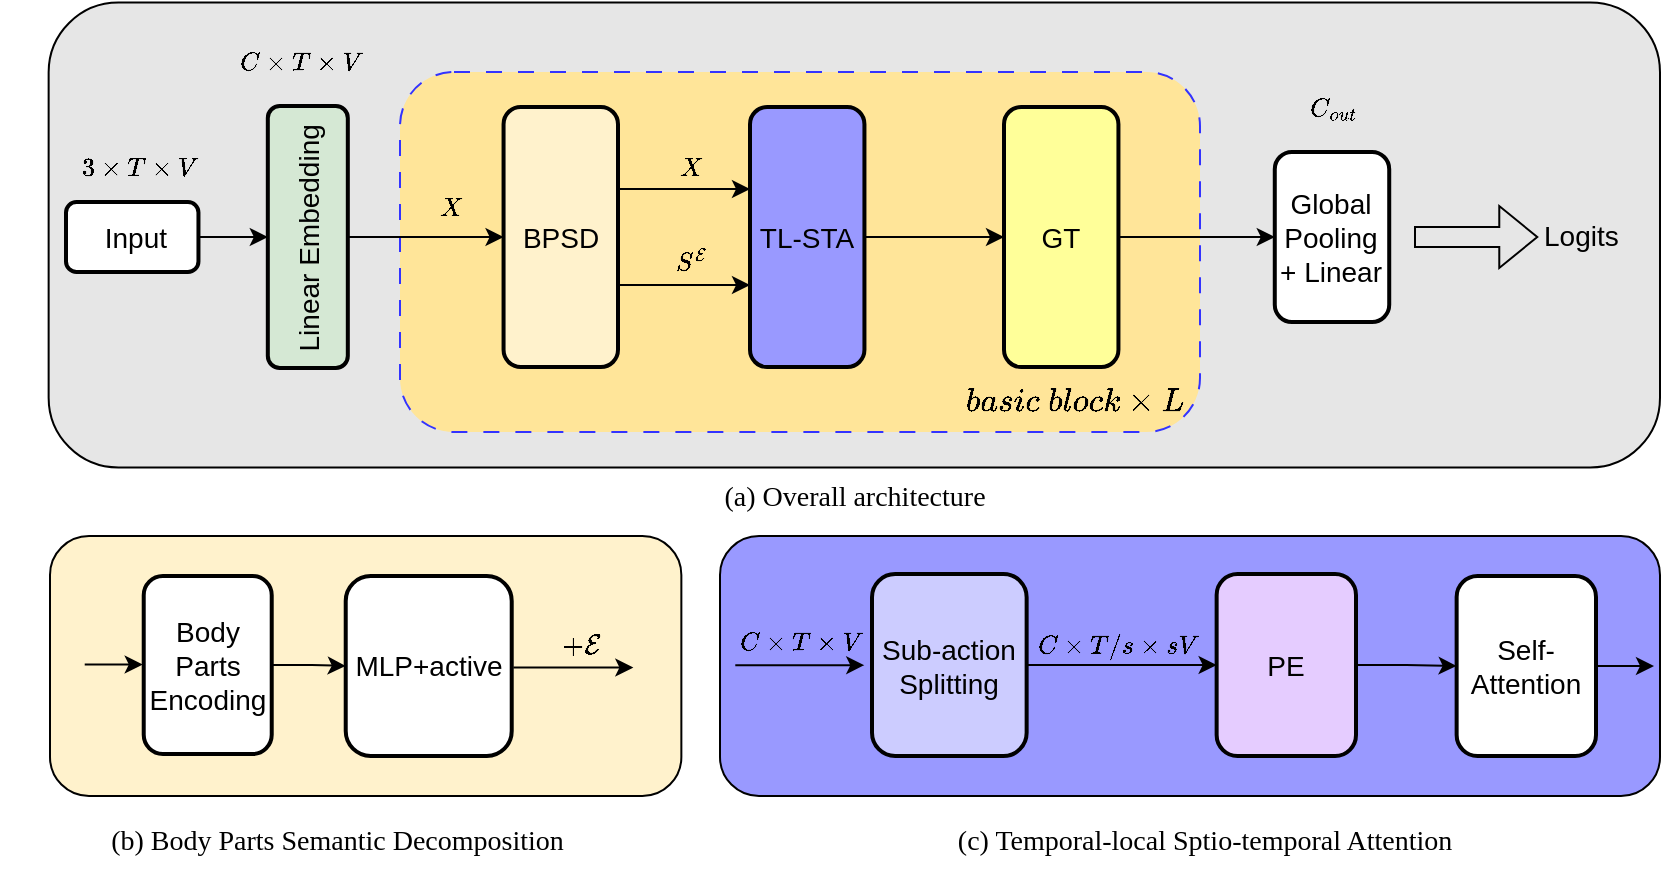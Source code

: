 <mxfile version="21.0.6" type="github">
  <diagram name="第 1 页" id="hAvD06V8Mv2N6wR6TIVn">
    <mxGraphModel dx="2261" dy="707" grid="1" gridSize="10" guides="1" tooltips="1" connect="1" arrows="1" fold="1" page="1" pageScale="1" pageWidth="827" pageHeight="1169" math="1" shadow="0">
      <root>
        <mxCell id="0" />
        <mxCell id="1" parent="0" />
        <mxCell id="KVS_gk8oBXAJuaLljpYk-1" value="" style="group" parent="1" vertex="1" connectable="0">
          <mxGeometry x="4.32" y="135.25" width="805.68" height="434.751" as="geometry" />
        </mxCell>
        <mxCell id="KVS_gk8oBXAJuaLljpYk-2" value="" style="rounded=1;whiteSpace=wrap;html=1;fillColor=#E6E6E6;" parent="KVS_gk8oBXAJuaLljpYk-1" vertex="1">
          <mxGeometry width="805.68" height="232.5" as="geometry" />
        </mxCell>
        <mxCell id="KVS_gk8oBXAJuaLljpYk-3" value="" style="rounded=1;whiteSpace=wrap;html=1;fillColor=#FFE599;dashed=1;dashPattern=8 8;strokeColor=#3333FF;" parent="KVS_gk8oBXAJuaLljpYk-1" vertex="1">
          <mxGeometry x="175.68" y="34.75" width="400" height="180" as="geometry" />
        </mxCell>
        <mxCell id="KVS_gk8oBXAJuaLljpYk-4" value="&lt;font style=&quot;font-size: 14px;&quot;&gt;&amp;nbsp;Input&lt;/font&gt;" style="rounded=1;whiteSpace=wrap;html=1;fillColor=#FFFFFF;strokeColor=#000000;fontColor=#000000;strokeWidth=2;" parent="KVS_gk8oBXAJuaLljpYk-1" vertex="1">
          <mxGeometry x="8.68" y="99.75" width="66.23" height="35" as="geometry" />
        </mxCell>
        <mxCell id="KVS_gk8oBXAJuaLljpYk-5" value="&lt;font style=&quot;font-size: 14px;&quot;&gt;Linear Embedding&lt;/font&gt;" style="whiteSpace=wrap;html=1;fillColor=#D5E8D4;strokeColor=#000000;fontColor=#000000;rounded=1;strokeWidth=2;rotation=-90;" parent="KVS_gk8oBXAJuaLljpYk-1" vertex="1">
          <mxGeometry x="64.09" y="97.25" width="131" height="40" as="geometry" />
        </mxCell>
        <mxCell id="KVS_gk8oBXAJuaLljpYk-6" style="edgeStyle=orthogonalEdgeStyle;rounded=0;orthogonalLoop=1;jettySize=auto;html=1;" parent="KVS_gk8oBXAJuaLljpYk-1" source="KVS_gk8oBXAJuaLljpYk-4" target="KVS_gk8oBXAJuaLljpYk-5" edge="1">
          <mxGeometry relative="1" as="geometry" />
        </mxCell>
        <mxCell id="KVS_gk8oBXAJuaLljpYk-43" style="edgeStyle=orthogonalEdgeStyle;rounded=0;orthogonalLoop=1;jettySize=auto;html=1;" parent="KVS_gk8oBXAJuaLljpYk-1" edge="1">
          <mxGeometry relative="1" as="geometry">
            <mxPoint x="284.68" y="141.25" as="sourcePoint" />
            <mxPoint x="350.68" y="141.25" as="targetPoint" />
          </mxGeometry>
        </mxCell>
        <mxCell id="KVS_gk8oBXAJuaLljpYk-7" value="&lt;span style=&quot;font-size: 14px;&quot;&gt;BPSD&lt;/span&gt;" style="whiteSpace=wrap;html=1;fillColor=#fff2cc;strokeColor=#000000;rounded=1;strokeWidth=2;rotation=0;" parent="KVS_gk8oBXAJuaLljpYk-1" vertex="1">
          <mxGeometry x="227.46" y="52.25" width="57.22" height="130" as="geometry" />
        </mxCell>
        <mxCell id="KVS_gk8oBXAJuaLljpYk-8" style="edgeStyle=orthogonalEdgeStyle;rounded=0;orthogonalLoop=1;jettySize=auto;html=1;" parent="KVS_gk8oBXAJuaLljpYk-1" source="KVS_gk8oBXAJuaLljpYk-5" target="KVS_gk8oBXAJuaLljpYk-7" edge="1">
          <mxGeometry relative="1" as="geometry" />
        </mxCell>
        <mxCell id="KVS_gk8oBXAJuaLljpYk-9" value="&lt;span style=&quot;font-size: 14px;&quot;&gt;TL-STA&lt;/span&gt;" style="whiteSpace=wrap;html=1;fillColor=#9999FF;strokeColor=#000000;fontColor=#000000;rounded=1;strokeWidth=2;rotation=0;" parent="KVS_gk8oBXAJuaLljpYk-1" vertex="1">
          <mxGeometry x="350.68" y="52.25" width="57.22" height="130" as="geometry" />
        </mxCell>
        <mxCell id="KVS_gk8oBXAJuaLljpYk-10" style="edgeStyle=orthogonalEdgeStyle;rounded=0;orthogonalLoop=1;jettySize=auto;html=1;exitX=1;exitY=0.5;exitDx=0;exitDy=0;entryX=0;entryY=0.5;entryDx=0;entryDy=0;" parent="KVS_gk8oBXAJuaLljpYk-1" edge="1">
          <mxGeometry relative="1" as="geometry">
            <mxPoint x="284.68" y="93.25" as="sourcePoint" />
            <mxPoint x="350.68" y="93.25" as="targetPoint" />
          </mxGeometry>
        </mxCell>
        <mxCell id="KVS_gk8oBXAJuaLljpYk-11" value="&lt;span style=&quot;font-size: 14px;&quot;&gt;GT&lt;/span&gt;" style="whiteSpace=wrap;html=1;fillColor=#FFFF99;strokeColor=#000000;fontColor=#000000;rounded=1;strokeWidth=2;rotation=0;" parent="KVS_gk8oBXAJuaLljpYk-1" vertex="1">
          <mxGeometry x="477.68" y="52.25" width="57.22" height="130" as="geometry" />
        </mxCell>
        <mxCell id="KVS_gk8oBXAJuaLljpYk-12" style="edgeStyle=orthogonalEdgeStyle;rounded=0;orthogonalLoop=1;jettySize=auto;html=1;entryX=0;entryY=0.5;entryDx=0;entryDy=0;" parent="KVS_gk8oBXAJuaLljpYk-1" source="KVS_gk8oBXAJuaLljpYk-9" target="KVS_gk8oBXAJuaLljpYk-11" edge="1">
          <mxGeometry relative="1" as="geometry" />
        </mxCell>
        <mxCell id="KVS_gk8oBXAJuaLljpYk-13" value="&lt;span style=&quot;font-size: 14px;&quot;&gt;Global Pooling + Linear&lt;/span&gt;" style="whiteSpace=wrap;html=1;fillColor=#FFFFFF;strokeColor=#000000;fontColor=#000000;rounded=1;strokeWidth=2;rotation=0;" parent="KVS_gk8oBXAJuaLljpYk-1" vertex="1">
          <mxGeometry x="613.07" y="74.75" width="57.22" height="85" as="geometry" />
        </mxCell>
        <mxCell id="KVS_gk8oBXAJuaLljpYk-14" style="edgeStyle=orthogonalEdgeStyle;rounded=0;orthogonalLoop=1;jettySize=auto;html=1;entryX=0;entryY=0.5;entryDx=0;entryDy=0;" parent="KVS_gk8oBXAJuaLljpYk-1" source="KVS_gk8oBXAJuaLljpYk-11" target="KVS_gk8oBXAJuaLljpYk-13" edge="1">
          <mxGeometry relative="1" as="geometry" />
        </mxCell>
        <mxCell id="KVS_gk8oBXAJuaLljpYk-15" value="&lt;span style=&quot;color: rgb(0, 0, 0); font-family: Helvetica; font-size: 14px; font-style: normal; font-variant-ligatures: normal; font-variant-caps: normal; font-weight: 400; letter-spacing: normal; orphans: 2; text-align: center; text-indent: 0px; text-transform: none; widows: 2; word-spacing: 0px; -webkit-text-stroke-width: 0px; text-decoration-thickness: initial; text-decoration-style: initial; text-decoration-color: initial; float: none; display: inline !important;&quot;&gt;Logits&lt;/span&gt;" style="text;whiteSpace=wrap;html=1;" parent="KVS_gk8oBXAJuaLljpYk-1" vertex="1">
          <mxGeometry x="745.82" y="101.25" width="44.18" height="30" as="geometry" />
        </mxCell>
        <mxCell id="KVS_gk8oBXAJuaLljpYk-16" value="&lt;font style=&quot;font-size: 11px;&quot;&gt;\( C \times T \times V\)&lt;/font&gt;" style="text;html=1;align=center;verticalAlign=middle;resizable=0;points=[];autosize=1;strokeColor=none;fillColor=none;" parent="KVS_gk8oBXAJuaLljpYk-1" vertex="1">
          <mxGeometry x="55.59" y="14.751" width="140" height="30" as="geometry" />
        </mxCell>
        <mxCell id="KVS_gk8oBXAJuaLljpYk-17" value="&lt;font style=&quot;font-size: 14px;&quot;&gt;$$basic \&amp;nbsp; block \times L$$&lt;/font&gt;" style="text;html=1;align=center;verticalAlign=middle;resizable=0;points=[];autosize=1;strokeColor=none;fillColor=none;" parent="KVS_gk8oBXAJuaLljpYk-1" vertex="1">
          <mxGeometry x="417.68" y="184.751" width="190" height="30" as="geometry" />
        </mxCell>
        <mxCell id="KVS_gk8oBXAJuaLljpYk-18" value="&lt;font style=&quot;font-size: 11px;&quot;&gt;\( C_{out}\)&lt;/font&gt;" style="text;html=1;align=center;verticalAlign=middle;resizable=0;points=[];autosize=1;strokeColor=none;fillColor=none;" parent="KVS_gk8oBXAJuaLljpYk-1" vertex="1">
          <mxGeometry x="601.68" y="37.251" width="80" height="30" as="geometry" />
        </mxCell>
        <mxCell id="KVS_gk8oBXAJuaLljpYk-19" value="" style="shape=flexArrow;endArrow=classic;html=1;rounded=0;" parent="KVS_gk8oBXAJuaLljpYk-1" edge="1">
          <mxGeometry width="50" height="50" relative="1" as="geometry">
            <mxPoint x="682.68" y="117.25" as="sourcePoint" />
            <mxPoint x="744.82" y="117.25" as="targetPoint" />
          </mxGeometry>
        </mxCell>
        <mxCell id="KVS_gk8oBXAJuaLljpYk-20" value="" style="group" parent="KVS_gk8oBXAJuaLljpYk-1" vertex="1" connectable="0">
          <mxGeometry x="0.68" y="266.75" width="324.68" height="130" as="geometry" />
        </mxCell>
        <mxCell id="KVS_gk8oBXAJuaLljpYk-21" value="" style="whiteSpace=wrap;html=1;fillColor=#fff2cc;strokeColor=#000000;rounded=1;strokeWidth=1;rotation=0;" parent="KVS_gk8oBXAJuaLljpYk-20" vertex="1">
          <mxGeometry width="315.68" height="130" as="geometry" />
        </mxCell>
        <mxCell id="KVS_gk8oBXAJuaLljpYk-22" value="&lt;span style=&quot;font-size: 14px;&quot;&gt;Body Parts Encoding&lt;/span&gt;" style="rounded=1;whiteSpace=wrap;html=1;fillColor=#FFFFFF;strokeColor=#000000;fontColor=#000000;strokeWidth=2;direction=south;" parent="KVS_gk8oBXAJuaLljpYk-20" vertex="1">
          <mxGeometry x="46.86" y="20" width="64" height="89" as="geometry" />
        </mxCell>
        <mxCell id="KVS_gk8oBXAJuaLljpYk-23" value="&lt;font style=&quot;font-size: 14px;&quot;&gt;MLP+active&lt;/font&gt;" style="rounded=1;whiteSpace=wrap;html=1;fillColor=#FFFFFF;strokeColor=#000000;fontColor=#000000;strokeWidth=2;direction=south;" parent="KVS_gk8oBXAJuaLljpYk-20" vertex="1">
          <mxGeometry x="147.86" y="20" width="83" height="90" as="geometry" />
        </mxCell>
        <mxCell id="KVS_gk8oBXAJuaLljpYk-24" style="edgeStyle=orthogonalEdgeStyle;rounded=0;orthogonalLoop=1;jettySize=auto;html=1;entryX=0.5;entryY=1;entryDx=0;entryDy=0;" parent="KVS_gk8oBXAJuaLljpYk-20" source="KVS_gk8oBXAJuaLljpYk-22" target="KVS_gk8oBXAJuaLljpYk-23" edge="1">
          <mxGeometry relative="1" as="geometry" />
        </mxCell>
        <mxCell id="KVS_gk8oBXAJuaLljpYk-25" value="" style="endArrow=classic;html=1;rounded=0;" parent="KVS_gk8oBXAJuaLljpYk-20" edge="1">
          <mxGeometry width="50" height="50" relative="1" as="geometry">
            <mxPoint x="17.36" y="64.26" as="sourcePoint" />
            <mxPoint x="46.36" y="64.26" as="targetPoint" />
          </mxGeometry>
        </mxCell>
        <mxCell id="KVS_gk8oBXAJuaLljpYk-26" value="" style="endArrow=classic;html=1;rounded=0;" parent="KVS_gk8oBXAJuaLljpYk-20" edge="1">
          <mxGeometry width="50" height="50" relative="1" as="geometry">
            <mxPoint x="231.68" y="65.76" as="sourcePoint" />
            <mxPoint x="291.68" y="65.76" as="targetPoint" />
          </mxGeometry>
        </mxCell>
        <mxCell id="KVS_gk8oBXAJuaLljpYk-27" value="$$ + \mathcal E$$" style="text;html=1;align=center;verticalAlign=middle;resizable=0;points=[];autosize=1;strokeColor=none;fillColor=none;" parent="KVS_gk8oBXAJuaLljpYk-20" vertex="1">
          <mxGeometry x="204.68" y="40" width="120" height="30" as="geometry" />
        </mxCell>
        <mxCell id="KVS_gk8oBXAJuaLljpYk-28" value="" style="group" parent="KVS_gk8oBXAJuaLljpYk-1" vertex="1" connectable="0">
          <mxGeometry x="335.68" y="266.75" width="470" height="134.001" as="geometry" />
        </mxCell>
        <mxCell id="KVS_gk8oBXAJuaLljpYk-29" value="" style="rounded=1;whiteSpace=wrap;html=1;fillColor=#9999FF;strokeColor=#000000;" parent="KVS_gk8oBXAJuaLljpYk-28" vertex="1">
          <mxGeometry width="470" height="130" as="geometry" />
        </mxCell>
        <mxCell id="KVS_gk8oBXAJuaLljpYk-30" value="&lt;span style=&quot;font-size: 14px;&quot;&gt;Sub-action Splitting&lt;/span&gt;" style="whiteSpace=wrap;html=1;fillColor=#CCCCFF;strokeColor=#000000;rounded=1;strokeWidth=2;rotation=0;" parent="KVS_gk8oBXAJuaLljpYk-28" vertex="1">
          <mxGeometry x="76" y="19" width="77.32" height="91" as="geometry" />
        </mxCell>
        <mxCell id="KVS_gk8oBXAJuaLljpYk-31" style="edgeStyle=orthogonalEdgeStyle;rounded=0;orthogonalLoop=1;jettySize=auto;html=1;" parent="KVS_gk8oBXAJuaLljpYk-28" edge="1">
          <mxGeometry relative="1" as="geometry">
            <mxPoint x="467" y="65" as="targetPoint" />
            <mxPoint x="425" y="65" as="sourcePoint" />
          </mxGeometry>
        </mxCell>
        <mxCell id="KVS_gk8oBXAJuaLljpYk-32" value="&lt;span style=&quot;font-size: 14px;&quot;&gt;Self-Attention&lt;/span&gt;" style="whiteSpace=wrap;html=1;fillColor=#FFFFFF;strokeColor=#000000;fontColor=#000000;rounded=1;strokeWidth=2;rotation=0;" parent="KVS_gk8oBXAJuaLljpYk-28" vertex="1">
          <mxGeometry x="368.32" y="20" width="69.68" height="90" as="geometry" />
        </mxCell>
        <mxCell id="KVS_gk8oBXAJuaLljpYk-33" style="edgeStyle=orthogonalEdgeStyle;rounded=0;orthogonalLoop=1;jettySize=auto;html=1;entryX=0;entryY=0.5;entryDx=0;entryDy=0;" parent="KVS_gk8oBXAJuaLljpYk-28" source="KVS_gk8oBXAJuaLljpYk-34" target="KVS_gk8oBXAJuaLljpYk-32" edge="1">
          <mxGeometry relative="1" as="geometry" />
        </mxCell>
        <mxCell id="KVS_gk8oBXAJuaLljpYk-34" value="&lt;span style=&quot;font-size: 14px;&quot;&gt;PE&lt;/span&gt;" style="whiteSpace=wrap;html=1;fillColor=#E5CCFF;strokeColor=#000000;fontColor=#000000;rounded=1;strokeWidth=2;rotation=0;" parent="KVS_gk8oBXAJuaLljpYk-28" vertex="1">
          <mxGeometry x="248.32" y="19" width="69.68" height="91" as="geometry" />
        </mxCell>
        <mxCell id="KVS_gk8oBXAJuaLljpYk-35" style="edgeStyle=orthogonalEdgeStyle;rounded=0;orthogonalLoop=1;jettySize=auto;html=1;" parent="KVS_gk8oBXAJuaLljpYk-28" source="KVS_gk8oBXAJuaLljpYk-30" target="KVS_gk8oBXAJuaLljpYk-34" edge="1">
          <mxGeometry relative="1" as="geometry" />
        </mxCell>
        <mxCell id="KVS_gk8oBXAJuaLljpYk-36" value="" style="endArrow=classic;html=1;rounded=0;entryX=0.179;entryY=0.497;entryDx=0;entryDy=0;entryPerimeter=0;" parent="KVS_gk8oBXAJuaLljpYk-28" edge="1">
          <mxGeometry width="50" height="50" relative="1" as="geometry">
            <mxPoint x="7.64" y="64.66" as="sourcePoint" />
            <mxPoint x="72.13" y="64.61" as="targetPoint" />
            <Array as="points" />
          </mxGeometry>
        </mxCell>
        <mxCell id="KVS_gk8oBXAJuaLljpYk-37" value="&lt;font style=&quot;font-size: 11px;&quot;&gt;\( C \times T/s \times sV\)&lt;/font&gt;" style="text;html=1;align=center;verticalAlign=middle;resizable=0;points=[];autosize=1;strokeColor=none;fillColor=none;" parent="KVS_gk8oBXAJuaLljpYk-28" vertex="1">
          <mxGeometry x="119.32" y="40.001" width="160" height="30" as="geometry" />
        </mxCell>
        <mxCell id="KVS_gk8oBXAJuaLljpYk-38" value="&lt;font style=&quot;font-size: 11px;&quot;&gt;\( C \times T \times V\)&lt;/font&gt;" style="text;html=1;align=center;verticalAlign=middle;resizable=0;points=[];autosize=1;strokeColor=none;fillColor=none;" parent="KVS_gk8oBXAJuaLljpYk-28" vertex="1">
          <mxGeometry x="-30.0" y="38.001" width="140" height="30" as="geometry" />
        </mxCell>
        <mxCell id="KVS_gk8oBXAJuaLljpYk-39" value="&lt;font style=&quot;font-size: 14px;&quot; face=&quot;Times New Roman&quot;&gt;(a) Overall architecture&lt;/font&gt;" style="text;html=1;align=center;verticalAlign=middle;resizable=0;points=[];autosize=1;strokeColor=none;fillColor=none;" parent="KVS_gk8oBXAJuaLljpYk-1" vertex="1">
          <mxGeometry x="327.84" y="232.501" width="150" height="30" as="geometry" />
        </mxCell>
        <mxCell id="KVS_gk8oBXAJuaLljpYk-40" value="&lt;font style=&quot;font-size: 14px;&quot; face=&quot;Times New Roman&quot;&gt;(b) Body Parts Semantic Decomposition&amp;nbsp;&lt;/font&gt;" style="text;html=1;align=center;verticalAlign=middle;resizable=0;points=[];autosize=1;strokeColor=none;fillColor=none;" parent="KVS_gk8oBXAJuaLljpYk-1" vertex="1">
          <mxGeometry x="20.68" y="404.751" width="250" height="30" as="geometry" />
        </mxCell>
        <mxCell id="KVS_gk8oBXAJuaLljpYk-41" value="&lt;font style=&quot;font-size: 14px;&quot; face=&quot;Times New Roman&quot;&gt;(c) Temporal-local Sptio-temporal Attention&lt;/font&gt;" style="text;html=1;align=center;verticalAlign=middle;resizable=0;points=[];autosize=1;strokeColor=none;fillColor=none;" parent="KVS_gk8oBXAJuaLljpYk-1" vertex="1">
          <mxGeometry x="442.68" y="404.751" width="270" height="30" as="geometry" />
        </mxCell>
        <mxCell id="KVS_gk8oBXAJuaLljpYk-42" value="&lt;font style=&quot;font-size: 11px;&quot;&gt;\( X\)&lt;/font&gt;" style="text;html=1;align=center;verticalAlign=middle;resizable=0;points=[];autosize=1;strokeColor=none;fillColor=none;" parent="KVS_gk8oBXAJuaLljpYk-1" vertex="1">
          <mxGeometry x="295.68" y="67.251" width="50" height="30" as="geometry" />
        </mxCell>
        <mxCell id="KVS_gk8oBXAJuaLljpYk-44" value="&lt;font style=&quot;font-size: 11px;&quot;&gt;\( S^\mathcal{E}\)&lt;/font&gt;" style="text;html=1;align=center;verticalAlign=middle;resizable=0;points=[];autosize=1;strokeColor=none;fillColor=none;" parent="KVS_gk8oBXAJuaLljpYk-1" vertex="1">
          <mxGeometry x="260.68" y="114.751" width="120" height="30" as="geometry" />
        </mxCell>
        <mxCell id="KVS_gk8oBXAJuaLljpYk-45" value="&lt;font style=&quot;font-size: 11px;&quot;&gt;\( X\)&lt;/font&gt;" style="text;html=1;align=center;verticalAlign=middle;resizable=0;points=[];autosize=1;strokeColor=none;fillColor=none;" parent="KVS_gk8oBXAJuaLljpYk-1" vertex="1">
          <mxGeometry x="175.68" y="87.751" width="50" height="30" as="geometry" />
        </mxCell>
        <mxCell id="qNuzhz-OU17ht5pkxrdW-1" value="&lt;font style=&quot;font-size: 11px;&quot;&gt;\( 3 \times T \times V\)&lt;/font&gt;" style="text;html=1;align=center;verticalAlign=middle;resizable=0;points=[];autosize=1;strokeColor=none;fillColor=none;" vertex="1" parent="KVS_gk8oBXAJuaLljpYk-1">
          <mxGeometry x="-24.32" y="67.251" width="140" height="30" as="geometry" />
        </mxCell>
      </root>
    </mxGraphModel>
  </diagram>
</mxfile>
